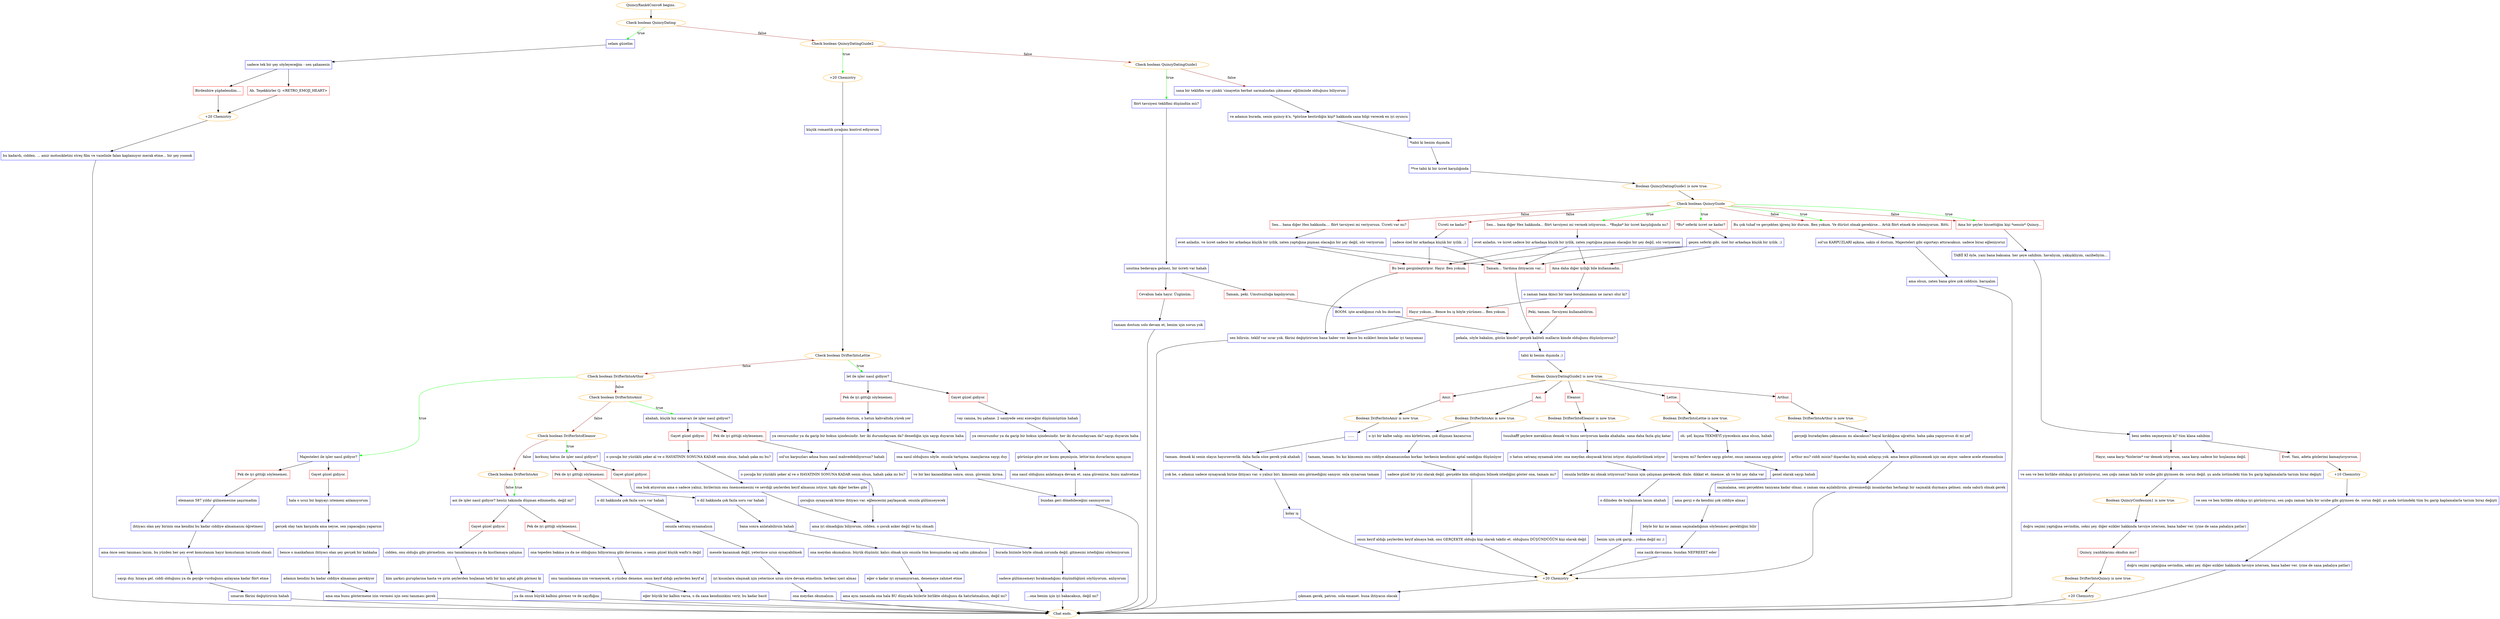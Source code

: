 digraph {
	"QuincyRank4Convo6 begins." [color=orange];
		"QuincyRank4Convo6 begins." -> j3584470309;
	j3584470309 [label="Check boolean QuincyDating",color=orange];
		j3584470309 -> j10151357 [label=true,color=green];
		j3584470309 -> j3491569830 [label=false,color=brown];
	j10151357 [label="selam güzelim",shape=box,color=blue];
		j10151357 -> j2509994382;
	j3491569830 [label="Check boolean QuincyDatingGuide2",color=orange];
		j3491569830 -> j2696725394 [label=true,color=green];
		j3491569830 -> j2786259275 [label=false,color=brown];
	j2509994382 [label="sadece tek bir şey söyleyeceğim - sen şahanesin",shape=box,color=blue];
		j2509994382 -> j2599663509;
		j2509994382 -> j728396673;
	j2696725394 [label="+20 Chemistry",color=orange];
		j2696725394 -> j897084677;
	j2786259275 [label="Check boolean QuincyDatingGuide1",color=orange];
		j2786259275 -> j1428389472 [label=true,color=green];
		j2786259275 -> j1460755737 [label=false,color=brown];
	j2599663509 [label="Birdenbire şüphelendim....",shape=box,color=red];
		j2599663509 -> j2382865915;
	j728396673 [label="Ah. Teşekkürler Q. <RETRO_EMOJI_HEART>",shape=box,color=red];
		j728396673 -> j2382865915;
	j897084677 [label="küçük romantik çırağımı kontrol ediyorum",shape=box,color=blue];
		j897084677 -> j827990467;
	j1428389472 [label="flört tavsiyesi teklifimi düşündün mü?",shape=box,color=blue];
		j1428389472 -> j4168730293;
	j1460755737 [label="sana bir teklifim var çünkü 'cinayetin berbat sarmalından çıkmama' eğiliminde olduğunu biliyorum",shape=box,color=blue];
		j1460755737 -> j3332831293;
	j2382865915 [label="+20 Chemistry",color=orange];
		j2382865915 -> j3909218046;
	j827990467 [label="Check boolean DrifterIntoLettie",color=orange];
		j827990467 -> j1087678358 [label=true,color=green];
		j827990467 -> j3407252241 [label=false,color=brown];
	j4168730293 [label="unutma bedavaya gelmez, bir ücreti var hahah",shape=box,color=blue];
		j4168730293 -> j976384283;
		j4168730293 -> j1381524688;
	j3332831293 [label="ve adamın burada, senin quincy-k'n, *gözüne kestirdiğin kişi* hakkında sana bilgi verecek en iyi oyuncu",shape=box,color=blue];
		j3332831293 -> j890856466;
	j3909218046 [label="bu kadardı, cidden. ... amir motosikletini streç film ve vazelinle falan kaplamıyor merak etme... bir şey yooook",shape=box,color=blue];
		j3909218046 -> "Chat ends.";
	j1087678358 [label="let ile işler nasıl gidiyor?",shape=box,color=blue];
		j1087678358 -> j2381980761;
		j1087678358 -> j474631622;
	j3407252241 [label="Check boolean DrifterIntoArthur",color=orange];
		j3407252241 -> j2879374688 [label=true,color=green];
		j3407252241 -> j3827004038 [label=false,color=brown];
	j976384283 [label="Cevabım hala hayır. Üzgünüm.",shape=box,color=red];
		j976384283 -> j3081044761;
	j1381524688 [label="Tamam, peki. Umutsuzluğa kapılıyorum.",shape=box,color=red];
		j1381524688 -> j1600963428;
	j890856466 [label="*tabii ki benim dışımda",shape=box,color=blue];
		j890856466 -> j917395691;
	"Chat ends." [color=orange];
	j2381980761 [label="Gayet güzel gidiyor.",shape=box,color=red];
		j2381980761 -> j3702581280;
	j474631622 [label="Pek de iyi gittiği söylenemez.",shape=box,color=red];
		j474631622 -> j2503042497;
	j2879374688 [label="Majesteleri ile işler nasıl gidiyor?",shape=box,color=blue];
		j2879374688 -> j4275805508;
		j2879374688 -> j88563011;
	j3827004038 [label="Check boolean DrifterIntoAmir",color=orange];
		j3827004038 -> j1000394766 [label=true,color=green];
		j3827004038 -> j973123829 [label=false,color=brown];
	j3081044761 [label="tamam dostum solo devam et, benim için sorun yok",shape=box,color=blue];
		j3081044761 -> "Chat ends.";
	j1600963428 [label="BOOM. işte aradığımız ruh bu dostum",shape=box,color=blue];
		j1600963428 -> j2128878793;
	j917395691 [label="**ve tabii ki bir ücret karşılığında",shape=box,color=blue];
		j917395691 -> j134635863;
	j3702581280 [label="vay canına, bu şahane. 2 saniyede seni ezeceğini düşünmüştüm hahah",shape=box,color=blue];
		j3702581280 -> j528930981;
	j2503042497 [label="şaşırmadım dostum, o hatun kahvaltıda yürek yer",shape=box,color=blue];
		j2503042497 -> j3472833777;
	j4275805508 [label="Gayet güzel gidiyor.",shape=box,color=red];
		j4275805508 -> j2318443188;
	j88563011 [label="Pek de iyi gittiği söylenemez.",shape=box,color=red];
		j88563011 -> j484910242;
	j1000394766 [label="ahahah, küçük hız canavarı ile işler nasıl gidiyor?",shape=box,color=blue];
		j1000394766 -> j2211417345;
		j1000394766 -> j3087875495;
	j973123829 [label="Check boolean DrifterIntoEleanor",color=orange];
		j973123829 -> j796303177 [label=true,color=green];
		j973123829 -> j522636645 [label=false,color=brown];
	j2128878793 [label="pekala, söyle bakalım, gözün kimde? gerçek kaliteli malların kimde olduğunu düşünüyorsun?",shape=box,color=blue];
		j2128878793 -> j1377611271;
	j134635863 [label="Boolean QuincyDatingGuide1 is now true.",color=orange];
		j134635863 -> j1294377651;
	j528930981 [label="ya cesursundur ya da garip bir bokun içindesindir. her iki durumdaysam da? saygı duyarım haha",shape=box,color=blue];
		j528930981 -> j2665604498;
	j3472833777 [label="ya cesursundur ya da garip bir bokun içindesindir. her iki durumdaysam da? denediğin için saygı duyarım haha",shape=box,color=blue];
		j3472833777 -> j1289242986;
	j2318443188 [label="hala o ucuz bir kopyayı istemeni anlamıyorum",shape=box,color=blue];
		j2318443188 -> j501338725;
	j484910242 [label="elemanın 587 yıldır gülmemesine şaşırmadım",shape=box,color=blue];
		j484910242 -> j3469618473;
	j2211417345 [label="Gayet güzel gidiyor.",shape=box,color=red];
		j2211417345 -> j3488076586;
	j3087875495 [label="Pek de iyi gittiği söylenemez.",shape=box,color=red];
		j3087875495 -> j3324141487;
	j796303177 [label="korkunç hatun ile işler nasıl gidiyor?",shape=box,color=blue];
		j796303177 -> j258719284;
		j796303177 -> j1232171229;
	j522636645 [label="Check boolean DrifterIntoAoi",color=orange];
		j522636645 -> j1482482966 [label=true,color=green];
		j522636645 -> j1482482966 [label=false,color=brown];
	j1377611271 [label="tabii ki benim dışımda ;)",shape=box,color=blue];
		j1377611271 -> j2183745581;
	j1294377651 [label="Check boolean QuincyGuide",color=orange];
		j1294377651 -> j114367243 [label=true,color=green];
		j1294377651 -> j390589802 [label=true,color=green];
		j1294377651 -> j56756522 [label=true,color=green];
		j1294377651 -> j2259162644 [label=true,color=green];
		j1294377651 -> j3446383835 [label=false,color=brown];
		j1294377651 -> j1983366972 [label=false,color=brown];
		j1294377651 -> j56756522 [label=false,color=brown];
		j1294377651 -> j2259162644 [label=false,color=brown];
	j2665604498 [label="görünüşe göre zor kısmı geçmişsin. lettie'nin duvarlarını aşmışsın",shape=box,color=blue];
		j2665604498 -> j1826439288;
	j1289242986 [label="ona nasıl olduğunu söyle. onunla tartışma. inançlarına saygı duy",shape=box,color=blue];
		j1289242986 -> j2581170231;
	j501338725 [label="gerçek olay tam karşında ama neyse, sen yapacağını yaparsın",shape=box,color=blue];
		j501338725 -> j1479304669;
	j3469618473 [label="ihtiyacı olan şey birinin ona kendini bu kadar ciddiye almamasını öğretmesi",shape=box,color=blue];
		j3469618473 -> j3102044409;
	j3488076586 [label="o çocuğa bir yüzüklü şeker al ve o HAYATININ SONUNA KADAR senin olsun, hahah şaka mı bu?",shape=box,color=blue];
		j3488076586 -> j1844922492;
	j3324141487 [label="sol'un karpuzları adına bunu nasıl mahvedebiliyorsun? hahah",shape=box,color=blue];
		j3324141487 -> j3142816977;
	j258719284 [label="Gayet güzel gidiyor.",shape=box,color=red];
		j258719284 -> j298866691;
	j1232171229 [label="Pek de iyi gittiği söylenemez.",shape=box,color=red];
		j1232171229 -> j242542322;
	j1482482966 [label="aoi ile işler nasıl gidiyor? henüz takımda düşman edinmedin, değil mi?",shape=box,color=blue];
		j1482482966 -> j1808387504;
		j1482482966 -> j1160012975;
	j2183745581 [label="Boolean QuincyDatingGuide2 is now true.",color=orange];
		j2183745581 -> j2628962800;
		j2183745581 -> j1478131203;
		j2183745581 -> j836616552;
		j2183745581 -> j3826735408;
		j2183745581 -> j1104050552;
	j114367243 [label="Sen... bana diğer Hex hakkında... flört tavsiyesi mi vermek istiyorsun... *Başka* bir ücret karşılığında mı?",shape=box,color=red];
		j114367243 -> j3195858055;
	j390589802 [label="*Bu* seferki ücret ne kadar?",shape=box,color=red];
		j390589802 -> j2330503124;
	j56756522 [label="Bu çok tuhaf ve gerçekten iğrenç bir durum. Ben yokum. Ve dürüst olmak gerekirse... Artık flört etmek de istemiyorum. Bitti.",shape=box,color=red];
		j56756522 -> j1881248309;
	j2259162644 [label="Ama bir şeyler hissettiğim kişi *sensin* Quincy...",shape=box,color=red];
		j2259162644 -> j2074242533;
	j3446383835 [label="Ücreti ne kadar?",shape=box,color=red];
		j3446383835 -> j3669156782;
	j1983366972 [label="Sen... bana diğer Hex hakkında.... flört tavsiyesi mi veriyorsun. Ücreti var mı?",shape=box,color=red];
		j1983366972 -> j3641888339;
	j1826439288 [label="ona nasıl olduğunu anlatmaya devam et. sana güvenirse, bunu mahvetme",shape=box,color=blue];
		j1826439288 -> j2508294462;
	j2581170231 [label="ve bir kez kazandıktan sonra. onun. güvenini. kırma.",shape=box,color=blue];
		j2581170231 -> j2508294462;
	j1479304669 [label="bence o mankafanın ihtiyacı olan şey gerçek bir kahkaha",shape=box,color=blue];
		j1479304669 -> j2767742529;
	j3102044409 [label="ama önce seni tanıması lazım, bu yüzden her şey evet komutanım hayır komutanım tarzında olmalı",shape=box,color=blue];
		j3102044409 -> j3152217013;
	j1844922492 [label="ona bok atıyorum ama o sadece yalnız, birilerinin onu önemsemesini ve sevdiği şeylerden keyif almasını istiyor, tıpkı diğer herkes gibi",shape=box,color=blue];
		j1844922492 -> j2291538275;
	j3142816977 [label="o çocuğa bir yüzüklü şeker al ve o HAYATININ SONUNA KADAR senin olsun, hahah şaka mı bu?",shape=box,color=blue];
		j3142816977 -> j2514605432;
	j298866691 [label="o dil hakkında çok fazla soru var hahah",shape=box,color=blue];
		j298866691 -> j1965147859;
	j242542322 [label="o dil hakkında çok fazla soru var hahah",shape=box,color=blue];
		j242542322 -> j4164073135;
	j1808387504 [label="Gayet güzel gidiyor.",shape=box,color=red];
		j1808387504 -> j208631415;
	j1160012975 [label="Pek de iyi gittiği söylenemez.",shape=box,color=red];
		j1160012975 -> j3089859676;
	j2628962800 [label="Lettie.",shape=box,color=red];
		j2628962800 -> j3229093281;
	j1478131203 [label="Arthur.",shape=box,color=red];
		j1478131203 -> j2332276618;
	j836616552 [label="Amir.",shape=box,color=red];
		j836616552 -> j4207615133;
	j3826735408 [label="Eleanor.",shape=box,color=red];
		j3826735408 -> j1582715638;
	j1104050552 [label="Aoi.",shape=box,color=red];
		j1104050552 -> j1972420410;
	j3195858055 [label="evet anladın. ve ücret sadece bir arkadaşa küçük bir iyilik, zaten yaptığına pişman olacağın bir şey değil, söz veriyorum",shape=box,color=blue];
		j3195858055 -> j1626301621;
		j3195858055 -> j3204510607;
		j3195858055 -> j2870273796;
	j2330503124 [label="geçen seferki gibi. özel bir arkadaşa küçük bir iyilik. ;)",shape=box,color=blue];
		j2330503124 -> j1626301621;
		j2330503124 -> j3204510607;
		j2330503124 -> j2870273796;
	j1881248309 [label="sol'un KARPUZLARI aşkına, sakin ol dostum, Majesteleri gibi sigortayı attıracaksın. sadece biraz eğleniyoruz",shape=box,color=blue];
		j1881248309 -> j1721820397;
	j2074242533 [label="TABİİ Kİ öyle, yani bana baksana. her şeye sahibim. havalıyım, yakışıklıyım, cazibeliyim...",shape=box,color=blue];
		j2074242533 -> j3691598248;
	j3669156782 [label="sadece özel bir arkadaşa küçük bir iyilik. ;)",shape=box,color=blue];
		j3669156782 -> j3204510607;
		j3669156782 -> j2870273796;
	j3641888339 [label="evet anladın. ve ücret sadece bir arkadaşa küçük bir iyilik, zaten yaptığına pişman olacağın bir şey değil, söz veriyorum",shape=box,color=blue];
		j3641888339 -> j3204510607;
		j3641888339 -> j2870273796;
	j2508294462 [label="bundan geri dönebileceğini sanmıyorum",shape=box,color=blue];
		j2508294462 -> "Chat ends.";
	j2767742529 [label="adamın kendini bu kadar ciddiye almaması gerekiyor",shape=box,color=blue];
		j2767742529 -> j1317733045;
	j3152217013 [label="saygı duy. hizaya gel. ciddi olduğunu ya da geyiğe vurduğunu anlayana kadar flört etme",shape=box,color=blue];
		j3152217013 -> j2403381167;
	j2291538275 [label="ama iyi olmadığını biliyorum, cidden. o çocuk asker değil ve hiç olmadı",shape=box,color=blue];
		j2291538275 -> j1584912831;
	j2514605432 [label="çocuğun oynayacak birine ihtiyacı var. eğlencesini paylaşacak. onunla gülümseyecek",shape=box,color=blue];
		j2514605432 -> j2291538275;
	j1965147859 [label="bana sonra anlatabilirsin hahah",shape=box,color=blue];
		j1965147859 -> j3293835370;
	j4164073135 [label="onunla satranç oynamalısın",shape=box,color=blue];
		j4164073135 -> j2092073139;
	j208631415 [label="cidden, onu olduğu gibi görmelisin. onu tanımlamaya ya da kısıtlamaya çalışma",shape=box,color=blue];
		j208631415 -> j2062275754;
	j3089859676 [label="ona tepeden bakma ya da ne olduğunu biliyormuş gibi davranma. o senin güzel küçük waifu'n değil",shape=box,color=blue];
		j3089859676 -> j1387256759;
	j3229093281 [label="Boolean DrifterIntoLettie is now true.",color=orange];
		j3229093281 -> j4028645142;
	j2332276618 [label="Boolean DrifterIntoArthur is now true.",color=orange];
		j2332276618 -> j2223056855;
	j4207615133 [label="Boolean DrifterIntoAmir is now true.",color=orange];
		j4207615133 -> j4270606700;
	j1582715638 [label="Boolean DrifterIntoEleanor is now true.",color=orange];
		j1582715638 -> j3046898247;
	j1972420410 [label="Boolean DrifterIntoAoi is now true.",color=orange];
		j1972420410 -> j2435579746;
	j1626301621 [label="Ama daha diğer iyiliği bile kullanmadın.",shape=box,color=red];
		j1626301621 -> j4199949233;
	j3204510607 [label="Bu beni gerginleştiriyor. Hayır. Ben yokum.",shape=box,color=red];
		j3204510607 -> j2324015956;
	j2870273796 [label="Tamam... Yardıma ihtiyacım var...",shape=box,color=red];
		j2870273796 -> j2128878793;
	j1721820397 [label="ama olsun, zaten bana göre çok ciddisin. barışalım",shape=box,color=blue];
		j1721820397 -> "Chat ends.";
	j3691598248 [label="beni neden seçmeyesin ki? tüm klasa sahibim",shape=box,color=blue];
		j3691598248 -> j2915549112;
		j3691598248 -> j1122529262;
	j1317733045 [label="ama ona bunu göstermene izin vermesi için seni tanıması gerek",shape=box,color=blue];
		j1317733045 -> "Chat ends.";
	j2403381167 [label="umarım fikrini değiştirirsin hahah",shape=box,color=blue];
		j2403381167 -> "Chat ends.";
	j1584912831 [label="burada bizimle böyle olmak zorunda değil. gitmesini istediğimi söylemiyorum",shape=box,color=blue];
		j1584912831 -> j3537867758;
	j3293835370 [label="ona meydan okumalısın. büyük düşünür, kalıcı olmak için onunla tüm konuşmadan sağ salim çıkmalısın",shape=box,color=blue];
		j3293835370 -> j2647711044;
	j2092073139 [label="mesele kazanmak değil, yeterince uzun oynayabilmek",shape=box,color=blue];
		j2092073139 -> j4166365932;
	j2062275754 [label="kim şarkıcı guruplarına hasta ve şirin şeylerden hoşlanan tatlı bir kızı aptal gibi görmez ki",shape=box,color=blue];
		j2062275754 -> j2796106069;
	j1387256759 [label="onu tanımlamana izin vermeyecek, o yüzden deneme. onun keyif aldığı şeylerden keyif al",shape=box,color=blue];
		j1387256759 -> j3600457075;
	j4028645142 [label="oh. şef, kıçına TEKMEYİ yiyeceksin ama olsun, hahah",shape=box,color=blue];
		j4028645142 -> j3932312186;
	j2223056855 [label="gerçeği buradayken çakmasını mı alacaksın? hayal kırıklığına uğrattın. haha şaka yapıyorsun di mi şef",shape=box,color=blue];
		j2223056855 -> j1239096686;
	j4270606700 [label="......",shape=box,color=blue];
		j4270606700 -> j574196544;
	j3046898247 [label="tuuuhafff şeylere meraklısın demek ve bunu seviyorum kanka ahahaha. sana daha fazla güç katar",shape=box,color=blue];
		j3046898247 -> j59652520;
	j2435579746 [label="o iyi bir kalbe sahip. onu kirletirsen, çok düşman kazanırsın",shape=box,color=blue];
		j2435579746 -> j4046749888;
	j4199949233 [label="o zaman bana ikinci bir tane borçlanmanın ne zararı olur ki?",shape=box,color=blue];
		j4199949233 -> j860330139;
		j4199949233 -> j3369649915;
	j2324015956 [label="sen bilirsin. teklif var ısrar yok. fikrini değiştirirsen bana haber ver. kimse bu ezikleri benim kadar iyi tanıyamaz",shape=box,color=blue];
		j2324015956 -> "Chat ends.";
	j2915549112 [label="Hayır, sana karşı *hislerim* var demek istiyorum, sana karşı sadece bir hoşlanma değil.",shape=box,color=red];
		j2915549112 -> j3566997886;
	j1122529262 [label="Evet. Yani, adeta gözlerimi kamaştırıyorsun.",shape=box,color=red];
		j1122529262 -> j2738864502;
	j3537867758 [label="sadece gülümsemeyi bırakmadığımı düşündüğünü söylüyorum. anlıyorum",shape=box,color=blue];
		j3537867758 -> j4073143530;
	j2647711044 [label="eğer o kadar iyi oynamıyorsan, denemeye zahmet etme",shape=box,color=blue];
		j2647711044 -> j3222140656;
	j4166365932 [label="iyi kısımlara ulaşmak için yeterince uzun süre devam etmelisin. herkesi içeri almaz",shape=box,color=blue];
		j4166365932 -> j3681470060;
	j2796106069 [label="ya da onun büyük kalbini görmez ve de zayıflığını",shape=box,color=blue];
		j2796106069 -> "Chat ends.";
	j3600457075 [label="eğer büyük bir kalbin varsa, o da sana kendininkini verir, bu kadar basit",shape=box,color=blue];
		j3600457075 -> "Chat ends.";
	j3932312186 [label="tavsiyem mi? farelere saygı göster, onun zamanına saygı göster",shape=box,color=blue];
		j3932312186 -> j1746259319;
	j1239096686 [label="arthur mu? ciddi misin? dışarıdan hiç mizah anlayışı yok. ama bence gülümsemek için can atıyor. sadece acele etmemelisin",shape=box,color=blue];
		j1239096686 -> j1903640724;
	j574196544 [label="tamam. demek ki senin olayın hayırseverlik. daha fazla söze gerek yok ahahah",shape=box,color=blue];
		j574196544 -> j2257769693;
	j59652520 [label="o hatun satranç oynamak ister. ona meydan okuyacak birini istiyor. düşündürülmek istiyor",shape=box,color=blue];
		j59652520 -> j1580293353;
	j4046749888 [label="tamam, tamam. bu kız kimsenin onu ciddiye almamasından korkar. herkesin kendisini aptal sandığını düşünüyor",shape=box,color=blue];
		j4046749888 -> j3511474970;
	j860330139 [label="Hayır yokum... Bence bu iş böyle yürümez... Ben yokum.",shape=box,color=red];
		j860330139 -> j2324015956;
	j3369649915 [label="Peki, tamam. Tavsiyeni kullanabilirim.",shape=box,color=red];
		j3369649915 -> j2128878793;
	j3566997886 [label="ve sen ve ben birlikte oldukça iyi görünüyoruz, sen çoğu zaman hala bir ucube gibi giyinsen de. sorun değil. şu anda üstümdeki tüm bu garip kaplamalarla tarzım biraz değişti",shape=box,color=blue];
		j3566997886 -> j3459231520;
	j2738864502 [label="+10 Chemistry",color=orange];
		j2738864502 -> j1230048872;
	j4073143530 [label="...ona benim için iyi bakacaksın, değil mi?",shape=box,color=blue];
		j4073143530 -> "Chat ends.";
	j3222140656 [label="ama aynı zamanda ona hala BU dünyada bizlerle birlikte olduğunu da hatırlatmalısın, değil mi?",shape=box,color=blue];
		j3222140656 -> "Chat ends.";
	j3681470060 [label="ona meydan okumalısın.",shape=box,color=blue];
		j3681470060 -> "Chat ends.";
	j1746259319 [label="genel olarak saygı hahah",shape=box,color=blue];
		j1746259319 -> j2595767696;
	j1903640724 [label="saçmalama, seni gerçekten tanıyana kadar olmaz. o zaman ona açılabilirsin. güvenmediği insanlardan herhangi bir saçmalık duymaya gelmez. onda sabırlı olmak gerek",shape=box,color=blue];
		j1903640724 -> j2450030627;
	j2257769693 [label="yok be, o adamın sadece oynayacak birine ihtiyacı var. o yalnız biri. kimsenin onu görmediğini sanıyor. onla oynarsan tamam",shape=box,color=blue];
		j2257769693 -> j3521743635;
	j1580293353 [label="onunla birlikte mi olmak istiyorsun? bunun için çalışman gerekecek. dinle. dikkat et. önemse. ah ve bir şey daha var",shape=box,color=blue];
		j1580293353 -> j735660320;
	j3511474970 [label="sadece güzel bir yüz olarak değil. gerçekte kim olduğunu bilmek istediğini göster ona, tamam mı?",shape=box,color=blue];
		j3511474970 -> j104041461;
	j3459231520 [label="Boolean QuincyConfession1 is now true.",color=orange];
		j3459231520 -> j3633742144;
	j1230048872 [label="ve sen ve ben birlikte oldukça iyi görünüyoruz, sen çoğu zaman hala bir ucube gibi giyinsen de. sorun değil. şu anda üstümdeki tüm bu garip kaplamalarla tarzım biraz değişti",shape=box,color=blue];
		j1230048872 -> j356693356;
	j2595767696 [label="ama gerçi o da kendini çok ciddiye almaz",shape=box,color=blue];
		j2595767696 -> j660676960;
	j2450030627 [label="+20 Chemistry",color=orange];
		j2450030627 -> j1319056133;
	j3521743635 [label="kolay iş",shape=box,color=blue];
		j3521743635 -> j2450030627;
	j735660320 [label="o dilinden de hoşlanman lazım ahahah",shape=box,color=blue];
		j735660320 -> j145407144;
	j104041461 [label="onun keyif aldığı şeylerden keyif almaya bak. onu GERÇEKTE olduğu kişi olarak takdir et. olduğunu DÜŞÜNDÜĞÜN kişi olarak değil",shape=box,color=blue];
		j104041461 -> j2450030627;
	j3633742144 [label="doğru seçimi yaptığına sevindim, seksi şey. diğer ezikler hakkında tavsiye istersen, bana haber ver. (yine de sana pahalıya patlar)",shape=box,color=blue];
		j3633742144 -> j3974869237;
	j356693356 [label="doğru seçimi yaptığına sevindim, seksi şey. diğer ezikler hakkında tavsiye istersen, bana haber ver. (yine de sana pahalıya patlar)",shape=box,color=blue];
		j356693356 -> "Chat ends.";
	j660676960 [label="böyle bir kız ne zaman saçmaladığının söylenmesi gerektiğini bilir",shape=box,color=blue];
		j660676960 -> j2777683275;
	j1319056133 [label="çıkmam gerek, patron. sola emanet. buna ihtiyacın olacak",shape=box,color=blue];
		j1319056133 -> "Chat ends.";
	j145407144 [label="benim için çok garip... yoksa değil mi ;)",shape=box,color=blue];
		j145407144 -> j2450030627;
	j3974869237 [label="Quincy, yazdıklarımı okudun mu?",shape=box,color=red];
		j3974869237 -> j3495181317;
	j2777683275 [label="ona nazik davranma. bundan NEFREEET eder",shape=box,color=blue];
		j2777683275 -> j2450030627;
	j3495181317 [label="Boolean DrifterIntoQuincy is now true.",color=orange];
		j3495181317 -> j2895199346;
	j2895199346 [label="+20 Chemistry",color=orange];
		j2895199346 -> "Chat ends.";
}